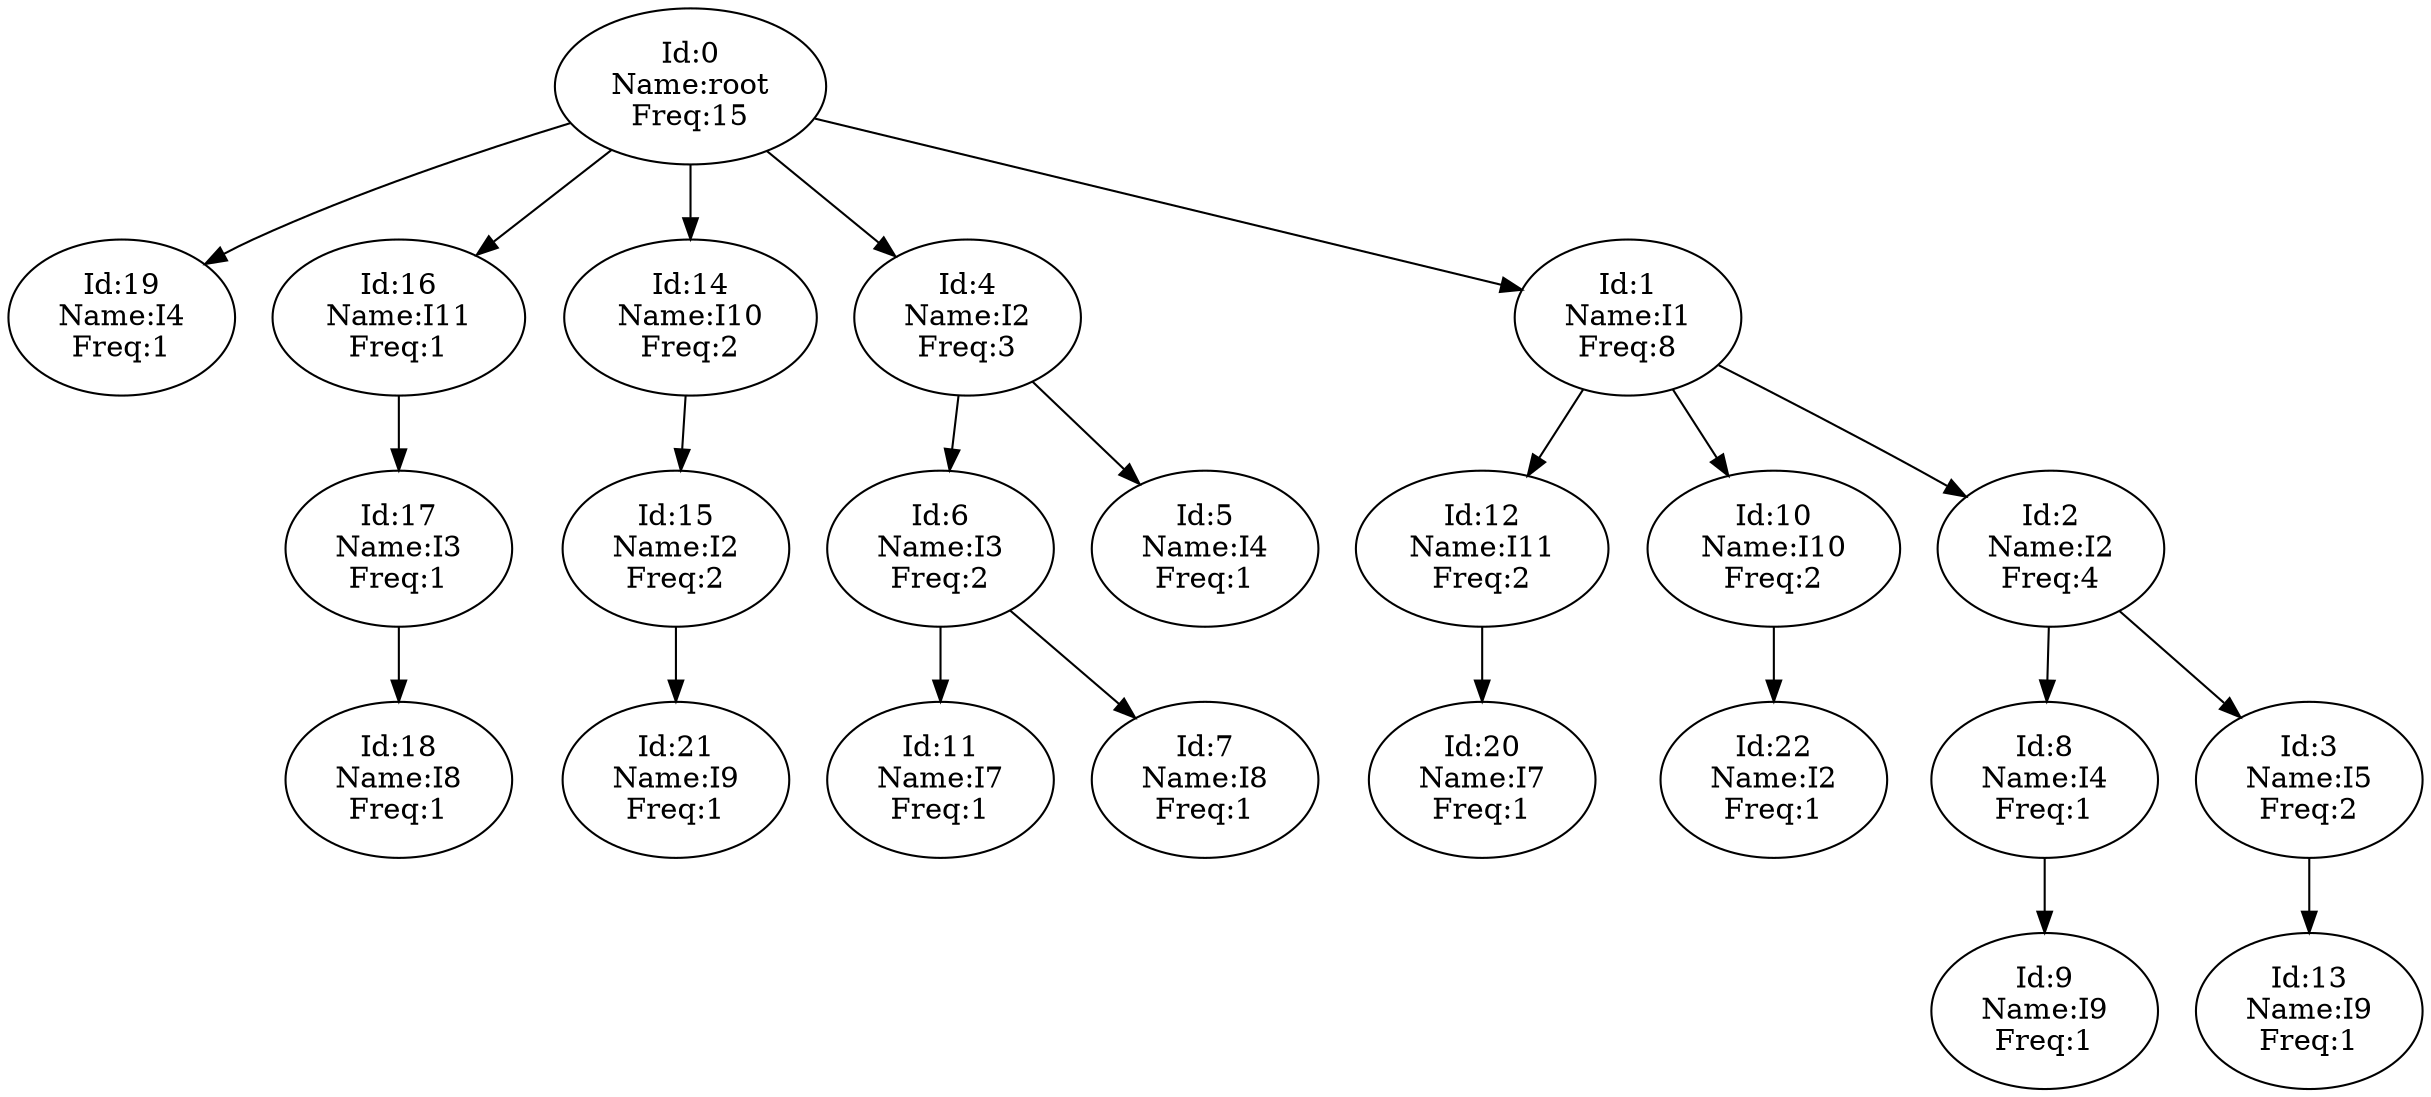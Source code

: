digraph Trie {
"Id:0\nName:root\nFreq:15" -> "Id:19\nName:I4\nFreq:1";
"Id:0\nName:root\nFreq:15" -> "Id:16\nName:I11\nFreq:1";
"Id:16\nName:I11\nFreq:1" -> "Id:17\nName:I3\nFreq:1";
"Id:17\nName:I3\nFreq:1" -> "Id:18\nName:I8\nFreq:1";
"Id:0\nName:root\nFreq:15" -> "Id:14\nName:I10\nFreq:2";
"Id:14\nName:I10\nFreq:2" -> "Id:15\nName:I2\nFreq:2";
"Id:15\nName:I2\nFreq:2" -> "Id:21\nName:I9\nFreq:1";
"Id:0\nName:root\nFreq:15" -> "Id:4\nName:I2\nFreq:3";
"Id:4\nName:I2\nFreq:3" -> "Id:6\nName:I3\nFreq:2";
"Id:6\nName:I3\nFreq:2" -> "Id:11\nName:I7\nFreq:1";
"Id:6\nName:I3\nFreq:2" -> "Id:7\nName:I8\nFreq:1";
"Id:4\nName:I2\nFreq:3" -> "Id:5\nName:I4\nFreq:1";
"Id:0\nName:root\nFreq:15" -> "Id:1\nName:I1\nFreq:8";
"Id:1\nName:I1\nFreq:8" -> "Id:12\nName:I11\nFreq:2";
"Id:12\nName:I11\nFreq:2" -> "Id:20\nName:I7\nFreq:1";
"Id:1\nName:I1\nFreq:8" -> "Id:10\nName:I10\nFreq:2";
"Id:10\nName:I10\nFreq:2" -> "Id:22\nName:I2\nFreq:1";
"Id:1\nName:I1\nFreq:8" -> "Id:2\nName:I2\nFreq:4";
"Id:2\nName:I2\nFreq:4" -> "Id:8\nName:I4\nFreq:1";
"Id:8\nName:I4\nFreq:1" -> "Id:9\nName:I9\nFreq:1";
"Id:2\nName:I2\nFreq:4" -> "Id:3\nName:I5\nFreq:2";
"Id:3\nName:I5\nFreq:2" -> "Id:13\nName:I9\nFreq:1";
}
